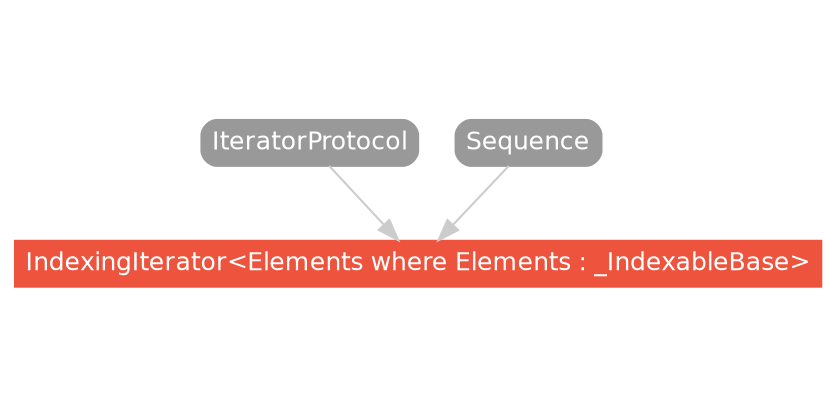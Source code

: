 strict digraph "IndexingIterator<Elements where Elements : _IndexableBase> - Type Hierarchy - SwiftDoc.org" {
    pad="0.1,0.8"
    node [shape=box, style="filled,rounded", color="#999999", fillcolor="#999999", fontcolor=white, fontname=Helvetica, fontnames="Helvetica,sansserif", fontsize=12, margin="0.07,0.05", height="0.3"]
    edge [color="#cccccc"]
    "IndexingIterator<Elements where Elements : _IndexableBase>" [URL="/type/IndexingIterator/", style="filled", fillcolor="#ee543d", color="#ee543d"]
    "IteratorProtocol" [URL="/protocol/IteratorProtocol/hierarchy/"]
    "Sequence" [URL="/protocol/Sequence/hierarchy/"]    "IteratorProtocol" -> "IndexingIterator<Elements where Elements : _IndexableBase>"
    "Sequence" -> "IndexingIterator<Elements where Elements : _IndexableBase>"
    subgraph Types {
        rank = max; "IndexingIterator<Elements where Elements : _IndexableBase>";
    }
}